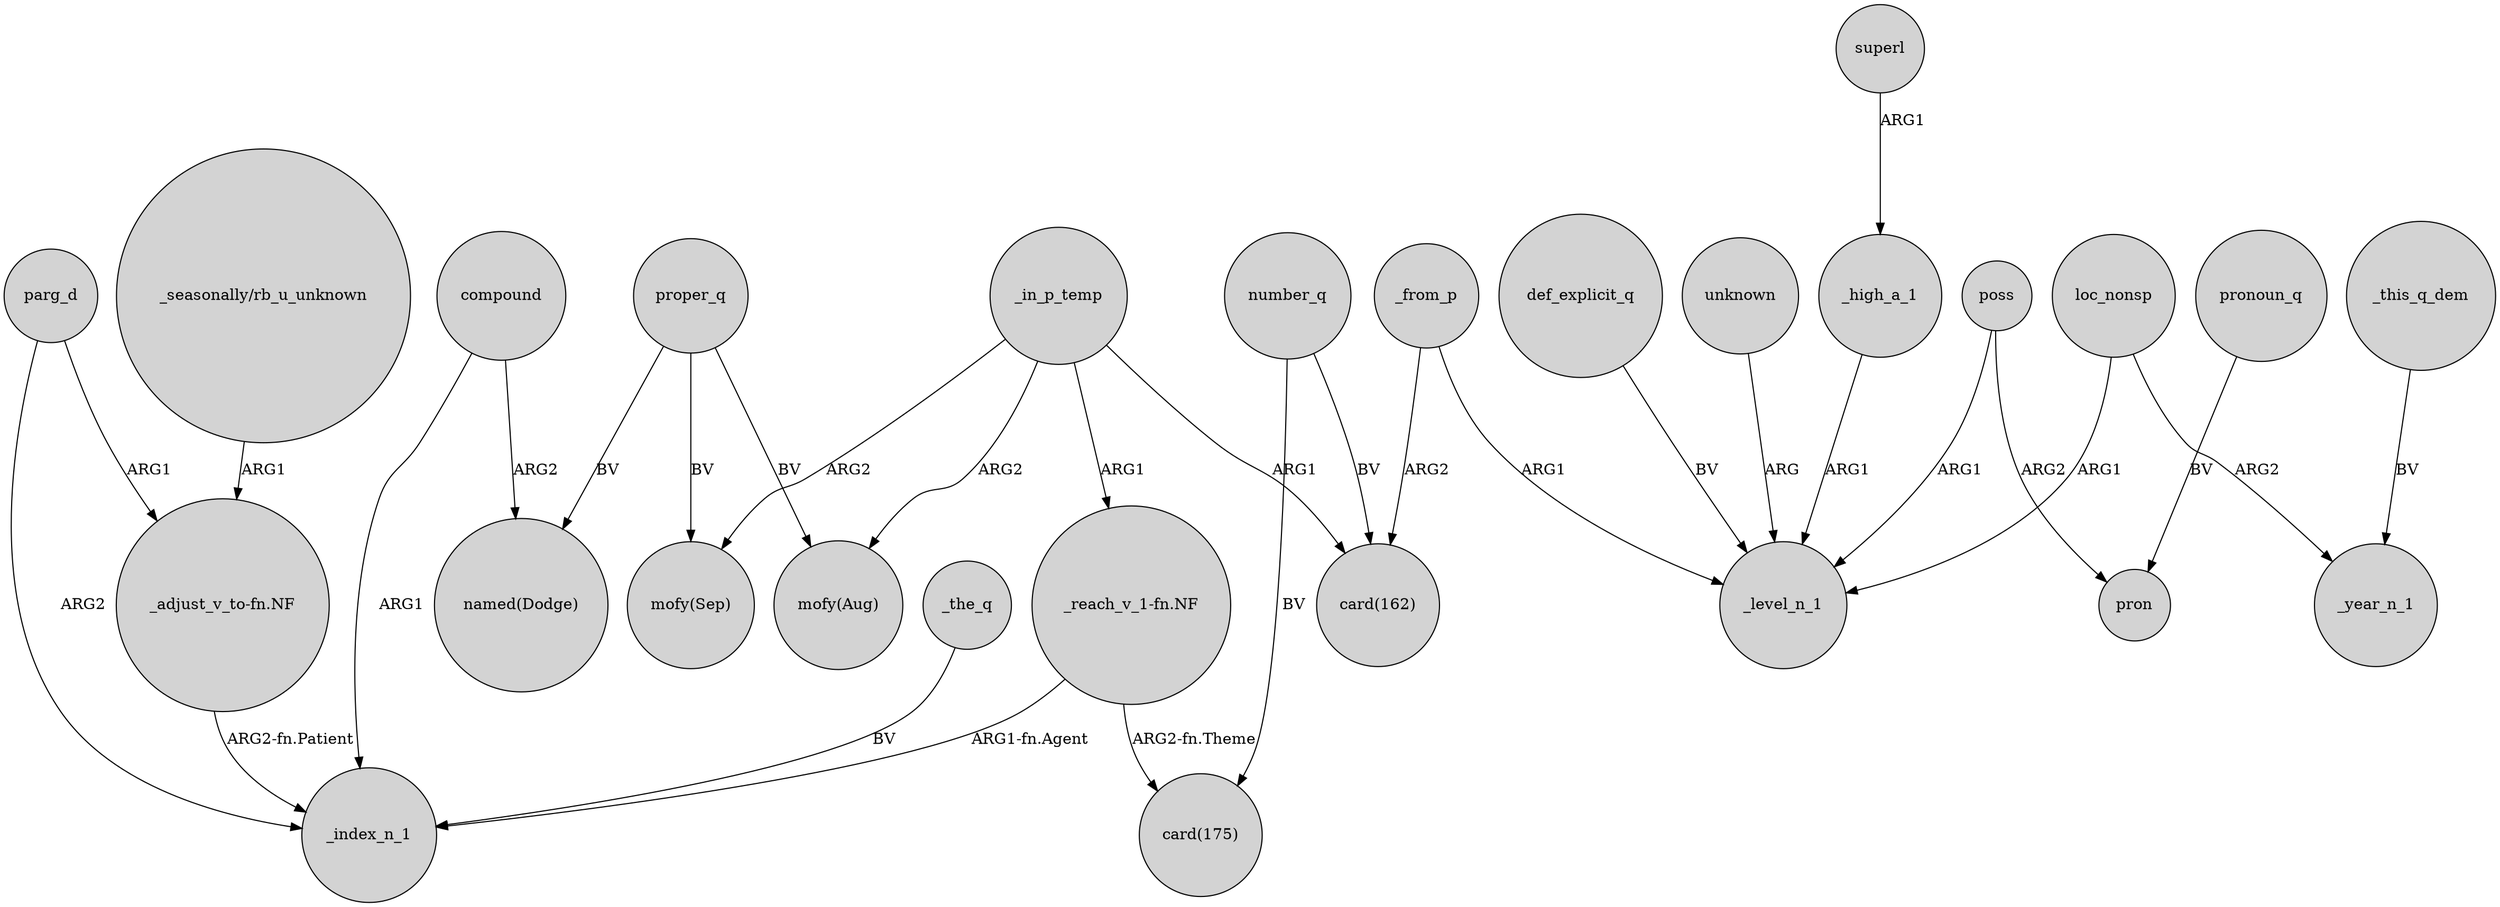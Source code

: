 digraph {
	node [shape=circle style=filled]
	"_reach_v_1-fn.NF" -> _index_n_1 [label="ARG1-fn.Agent"]
	unknown -> _level_n_1 [label=ARG]
	parg_d -> _index_n_1 [label=ARG2]
	compound -> "named(Dodge)" [label=ARG2]
	parg_d -> "_adjust_v_to-fn.NF" [label=ARG1]
	poss -> pron [label=ARG2]
	poss -> _level_n_1 [label=ARG1]
	superl -> _high_a_1 [label=ARG1]
	number_q -> "card(175)" [label=BV]
	_in_p_temp -> "_reach_v_1-fn.NF" [label=ARG1]
	_in_p_temp -> "card(162)" [label=ARG1]
	"_reach_v_1-fn.NF" -> "card(175)" [label="ARG2-fn.Theme"]
	proper_q -> "mofy(Sep)" [label=BV]
	_from_p -> "card(162)" [label=ARG2]
	pronoun_q -> pron [label=BV]
	"_seasonally/rb_u_unknown" -> "_adjust_v_to-fn.NF" [label=ARG1]
	number_q -> "card(162)" [label=BV]
	_in_p_temp -> "mofy(Aug)" [label=ARG2]
	proper_q -> "mofy(Aug)" [label=BV]
	_high_a_1 -> _level_n_1 [label=ARG1]
	proper_q -> "named(Dodge)" [label=BV]
	loc_nonsp -> _year_n_1 [label=ARG2]
	"_adjust_v_to-fn.NF" -> _index_n_1 [label="ARG2-fn.Patient"]
	_the_q -> _index_n_1 [label=BV]
	loc_nonsp -> _level_n_1 [label=ARG1]
	_from_p -> _level_n_1 [label=ARG1]
	def_explicit_q -> _level_n_1 [label=BV]
	_in_p_temp -> "mofy(Sep)" [label=ARG2]
	compound -> _index_n_1 [label=ARG1]
	_this_q_dem -> _year_n_1 [label=BV]
}
